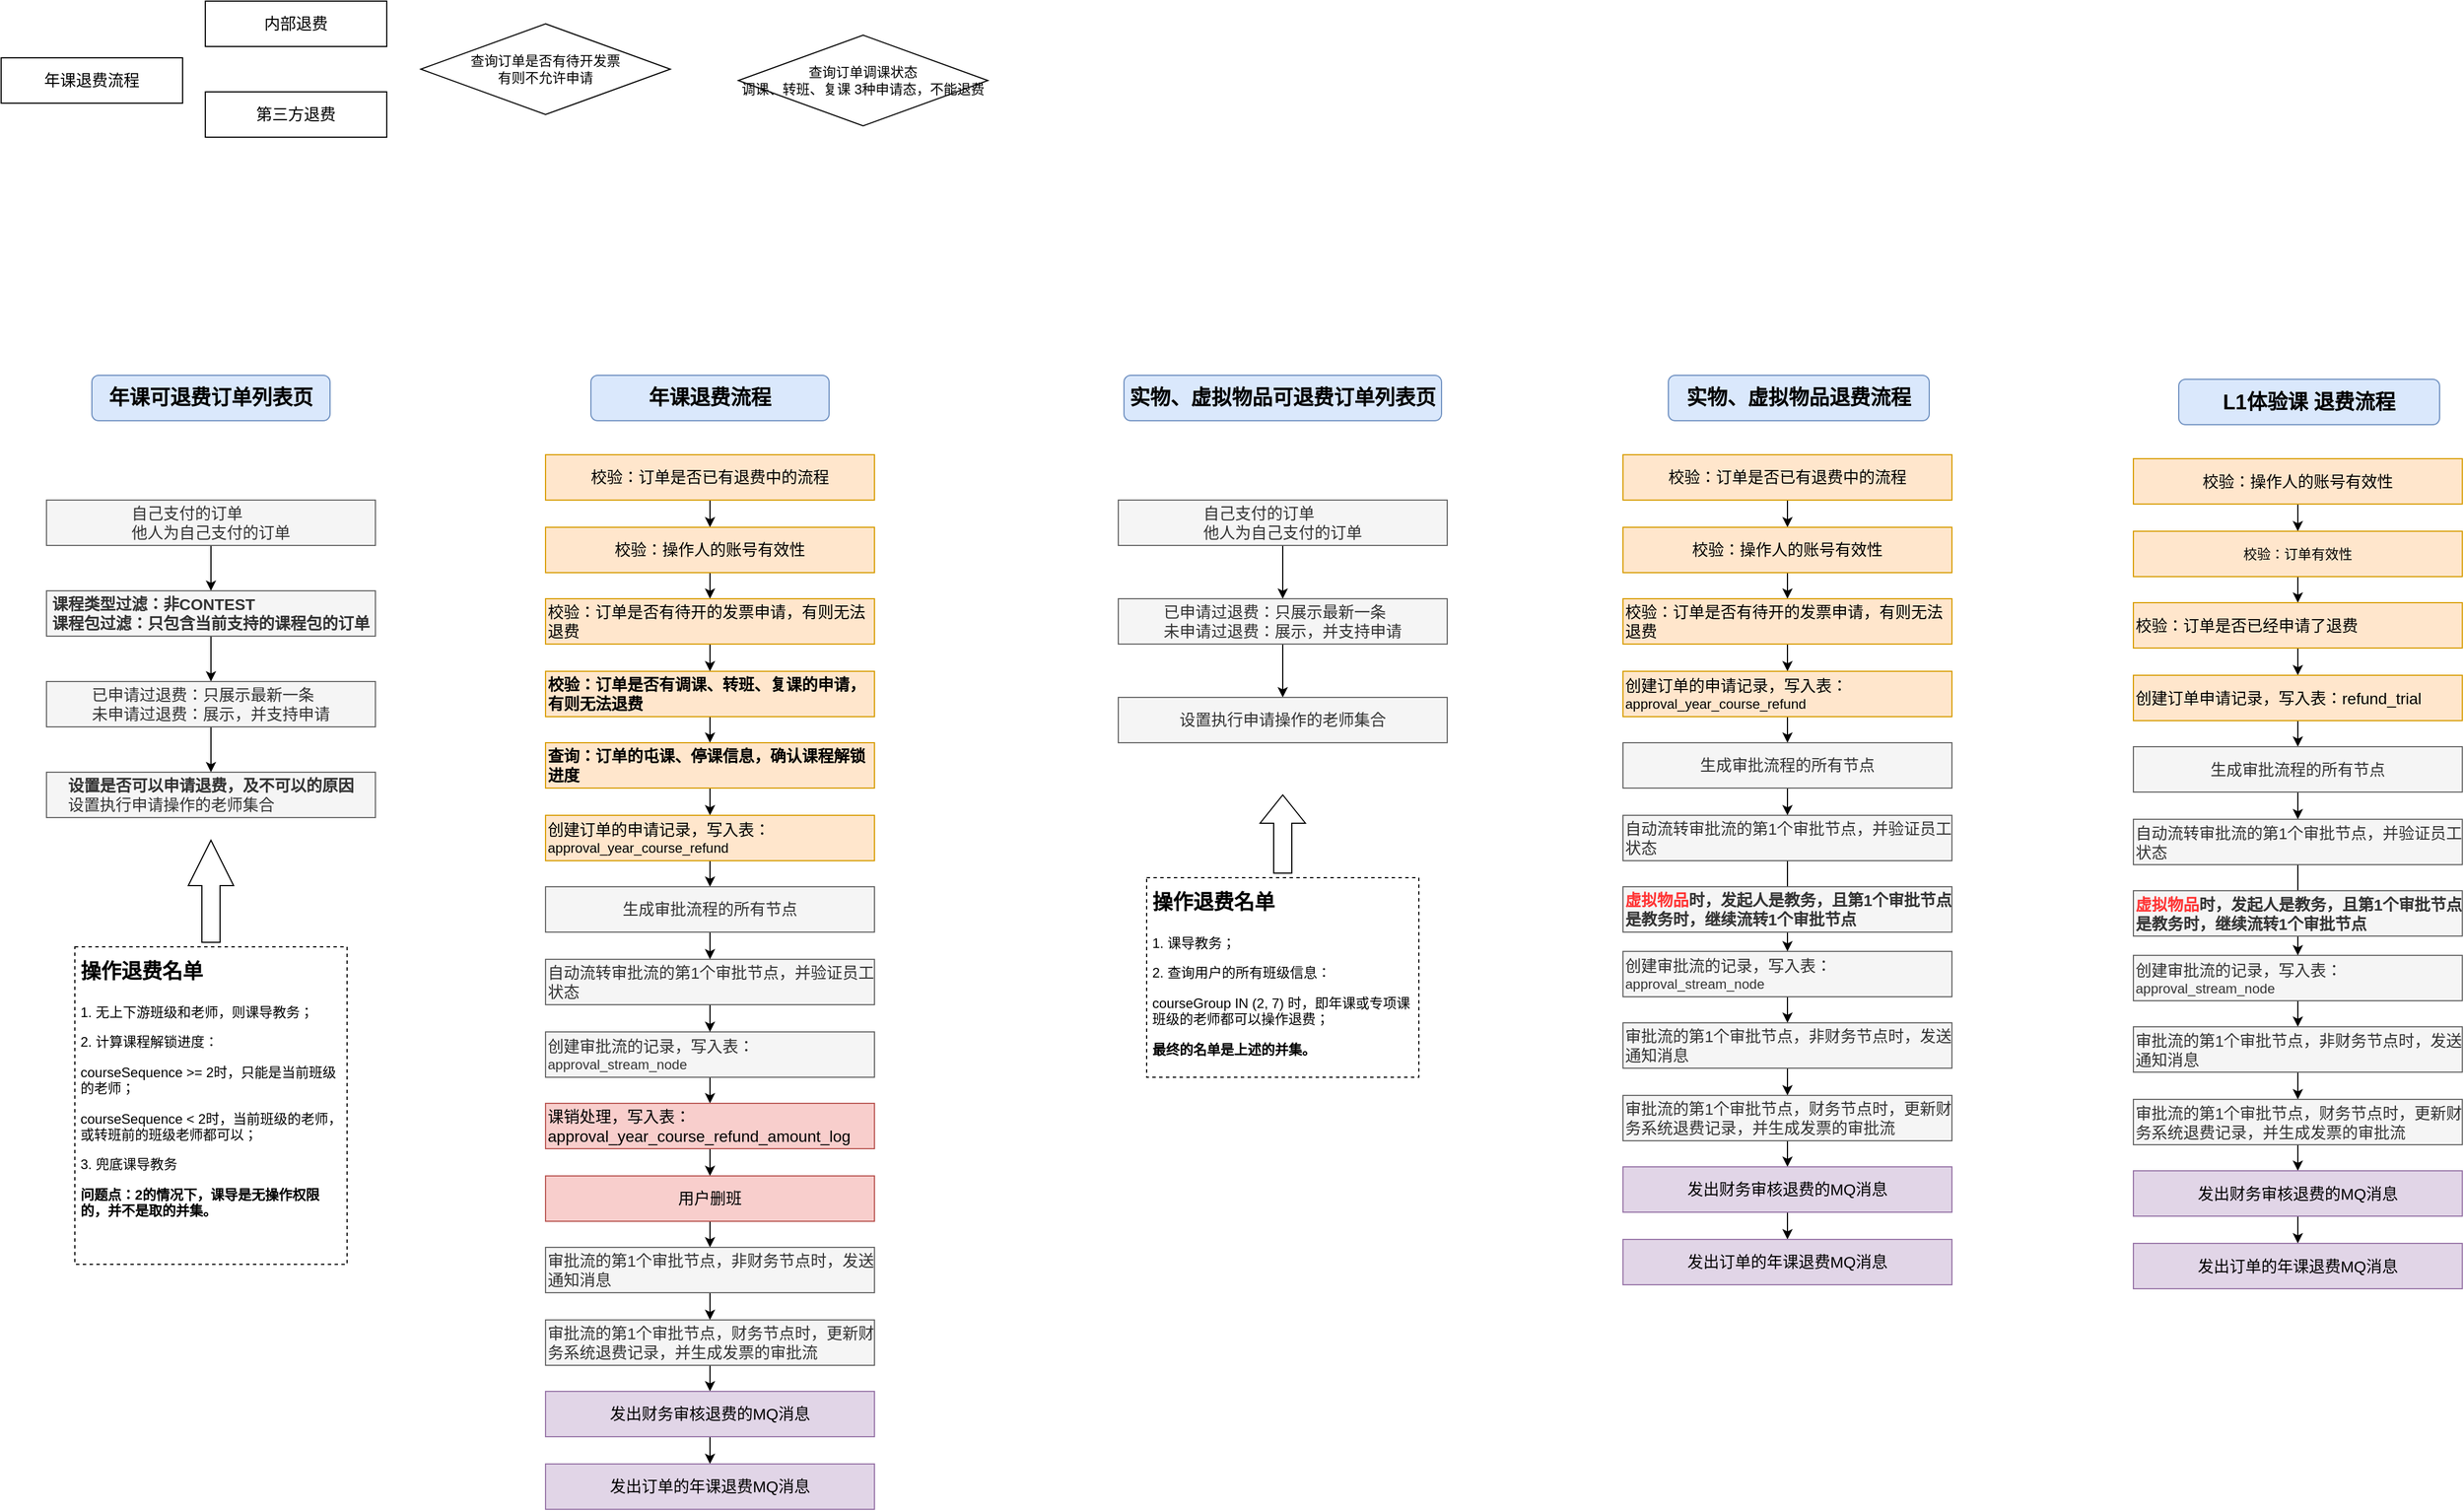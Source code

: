 <mxfile version="21.5.0" type="github">
  <diagram name="第 1 页" id="tJg1SgU2xVapSyH2EtI7">
    <mxGraphModel dx="1509" dy="804" grid="1" gridSize="10" guides="1" tooltips="1" connect="1" arrows="1" fold="1" page="1" pageScale="1" pageWidth="827" pageHeight="1169" math="0" shadow="0">
      <root>
        <mxCell id="0" />
        <mxCell id="1" parent="0" />
        <mxCell id="uNYkjxdiS4ng9zgV3syQ-1" value="&lt;font style=&quot;font-size: 14px;&quot;&gt;年课退费流程&lt;/font&gt;" style="rounded=0;whiteSpace=wrap;html=1;" vertex="1" parent="1">
          <mxGeometry y="320" width="160" height="40" as="geometry" />
        </mxCell>
        <mxCell id="uNYkjxdiS4ng9zgV3syQ-2" value="&lt;font style=&quot;font-size: 14px;&quot;&gt;内部退费&lt;/font&gt;" style="rounded=0;whiteSpace=wrap;html=1;" vertex="1" parent="1">
          <mxGeometry x="180" y="270" width="160" height="40" as="geometry" />
        </mxCell>
        <mxCell id="uNYkjxdiS4ng9zgV3syQ-3" value="&lt;font style=&quot;font-size: 14px;&quot;&gt;第三方退费&lt;/font&gt;" style="rounded=0;whiteSpace=wrap;html=1;" vertex="1" parent="1">
          <mxGeometry x="180" y="350" width="160" height="40" as="geometry" />
        </mxCell>
        <mxCell id="uNYkjxdiS4ng9zgV3syQ-4" value="查询订单调课状态&lt;br&gt;调课、转班、复课 3种申请态，不能退费" style="rhombus;whiteSpace=wrap;html=1;" vertex="1" parent="1">
          <mxGeometry x="650" y="300" width="220" height="80" as="geometry" />
        </mxCell>
        <mxCell id="uNYkjxdiS4ng9zgV3syQ-5" value="查询订单是否有待开发票&lt;br&gt;有则不允许申请" style="rhombus;whiteSpace=wrap;html=1;" vertex="1" parent="1">
          <mxGeometry x="370" y="290" width="220" height="80" as="geometry" />
        </mxCell>
        <mxCell id="uNYkjxdiS4ng9zgV3syQ-6" value="&lt;font style=&quot;font-size: 18px;&quot;&gt;年课可退费订单列表页&lt;/font&gt;" style="rounded=1;whiteSpace=wrap;html=1;fillColor=#dae8fc;strokeColor=#6c8ebf;fontStyle=1" vertex="1" parent="1">
          <mxGeometry x="80" y="600" width="210" height="40" as="geometry" />
        </mxCell>
        <mxCell id="uNYkjxdiS4ng9zgV3syQ-7" value="&lt;font style=&quot;font-size: 18px;&quot;&gt;年课退费流程&lt;/font&gt;" style="rounded=1;whiteSpace=wrap;html=1;fillColor=#dae8fc;strokeColor=#6c8ebf;fontStyle=1" vertex="1" parent="1">
          <mxGeometry x="520" y="600" width="210" height="40" as="geometry" />
        </mxCell>
        <mxCell id="uNYkjxdiS4ng9zgV3syQ-44" style="edgeStyle=orthogonalEdgeStyle;rounded=0;orthogonalLoop=1;jettySize=auto;html=1;exitX=0.5;exitY=1;exitDx=0;exitDy=0;" edge="1" parent="1" source="uNYkjxdiS4ng9zgV3syQ-8" target="uNYkjxdiS4ng9zgV3syQ-9">
          <mxGeometry relative="1" as="geometry" />
        </mxCell>
        <mxCell id="uNYkjxdiS4ng9zgV3syQ-8" value="&lt;div style=&quot;text-align: left; font-size: 14px;&quot;&gt;&lt;span style=&quot;font-size: 14px; background-color: initial;&quot;&gt;自己支付的订单&lt;/span&gt;&lt;/div&gt;&lt;font style=&quot;font-size: 14px;&quot;&gt;&lt;div style=&quot;text-align: left; font-size: 14px;&quot;&gt;&lt;span style=&quot;background-color: initial; font-size: 14px;&quot;&gt;他人为自己支付的订单&lt;/span&gt;&lt;/div&gt;&lt;/font&gt;" style="rounded=0;whiteSpace=wrap;html=1;fillColor=#f5f5f5;fontColor=#333333;strokeColor=#666666;fontSize=14;" vertex="1" parent="1">
          <mxGeometry x="40" y="710" width="290" height="40" as="geometry" />
        </mxCell>
        <mxCell id="uNYkjxdiS4ng9zgV3syQ-45" style="edgeStyle=orthogonalEdgeStyle;rounded=0;orthogonalLoop=1;jettySize=auto;html=1;exitX=0.5;exitY=1;exitDx=0;exitDy=0;entryX=0.5;entryY=0;entryDx=0;entryDy=0;" edge="1" parent="1" source="uNYkjxdiS4ng9zgV3syQ-9" target="uNYkjxdiS4ng9zgV3syQ-10">
          <mxGeometry relative="1" as="geometry" />
        </mxCell>
        <mxCell id="uNYkjxdiS4ng9zgV3syQ-9" value="&lt;div style=&quot;text-align: left; font-size: 14px;&quot;&gt;&lt;span style=&quot;font-size: 14px;&quot;&gt;&lt;b&gt;课程类型过滤：非CONTEST&lt;/b&gt;&lt;/span&gt;&lt;/div&gt;&lt;div style=&quot;text-align: left; font-size: 14px;&quot;&gt;&lt;span style=&quot;font-size: 14px;&quot;&gt;&lt;b&gt;课程包过滤：只包含当前支持的课程包的订单&lt;/b&gt;&lt;/span&gt;&lt;/div&gt;" style="rounded=0;whiteSpace=wrap;html=1;fillColor=#f5f5f5;fontColor=#333333;strokeColor=#666666;fontSize=14;" vertex="1" parent="1">
          <mxGeometry x="40" y="790" width="290" height="40" as="geometry" />
        </mxCell>
        <mxCell id="uNYkjxdiS4ng9zgV3syQ-46" style="edgeStyle=orthogonalEdgeStyle;rounded=0;orthogonalLoop=1;jettySize=auto;html=1;exitX=0.5;exitY=1;exitDx=0;exitDy=0;entryX=0.5;entryY=0;entryDx=0;entryDy=0;" edge="1" parent="1" source="uNYkjxdiS4ng9zgV3syQ-10" target="uNYkjxdiS4ng9zgV3syQ-12">
          <mxGeometry relative="1" as="geometry" />
        </mxCell>
        <mxCell id="uNYkjxdiS4ng9zgV3syQ-10" value="&lt;div style=&quot;text-align: left; font-size: 14px;&quot;&gt;&lt;span style=&quot;font-size: 14px;&quot;&gt;已申请过退费：只展示最新一条&lt;/span&gt;&lt;/div&gt;&lt;div style=&quot;text-align: left; font-size: 14px;&quot;&gt;&lt;span style=&quot;font-size: 14px;&quot;&gt;未申请过退费：展示，并支持申请&lt;/span&gt;&lt;/div&gt;" style="rounded=0;whiteSpace=wrap;html=1;fillColor=#f5f5f5;fontColor=#333333;strokeColor=#666666;fontSize=14;" vertex="1" parent="1">
          <mxGeometry x="40" y="870" width="290" height="40" as="geometry" />
        </mxCell>
        <mxCell id="uNYkjxdiS4ng9zgV3syQ-12" value="&lt;div style=&quot;text-align: left; font-size: 14px;&quot;&gt;&lt;b&gt;设置是否可以申请退费，及不可以的原因&lt;/b&gt;&lt;br style=&quot;font-size: 14px;&quot;&gt;设置执行申请操作的老师集合&lt;/div&gt;" style="rounded=0;whiteSpace=wrap;html=1;fillColor=#f5f5f5;fontColor=#333333;strokeColor=#666666;fontSize=14;" vertex="1" parent="1">
          <mxGeometry x="40" y="950" width="290" height="40" as="geometry" />
        </mxCell>
        <mxCell id="uNYkjxdiS4ng9zgV3syQ-29" style="edgeStyle=orthogonalEdgeStyle;rounded=0;orthogonalLoop=1;jettySize=auto;html=1;exitX=0.5;exitY=1;exitDx=0;exitDy=0;entryX=0.5;entryY=0;entryDx=0;entryDy=0;" edge="1" parent="1" source="uNYkjxdiS4ng9zgV3syQ-14" target="uNYkjxdiS4ng9zgV3syQ-15">
          <mxGeometry relative="1" as="geometry" />
        </mxCell>
        <mxCell id="uNYkjxdiS4ng9zgV3syQ-14" value="&lt;div style=&quot;&quot;&gt;&lt;span style=&quot;font-size: 14px;&quot;&gt;校验：订单是否已有退费中的流程&lt;/span&gt;&lt;/div&gt;" style="rounded=0;whiteSpace=wrap;html=1;fillColor=#ffe6cc;strokeColor=#d79b00;align=center;" vertex="1" parent="1">
          <mxGeometry x="480" y="670" width="290" height="40" as="geometry" />
        </mxCell>
        <mxCell id="uNYkjxdiS4ng9zgV3syQ-30" style="edgeStyle=orthogonalEdgeStyle;rounded=0;orthogonalLoop=1;jettySize=auto;html=1;exitX=0.5;exitY=1;exitDx=0;exitDy=0;" edge="1" parent="1" source="uNYkjxdiS4ng9zgV3syQ-15" target="uNYkjxdiS4ng9zgV3syQ-16">
          <mxGeometry relative="1" as="geometry" />
        </mxCell>
        <mxCell id="uNYkjxdiS4ng9zgV3syQ-15" value="&lt;div style=&quot;&quot;&gt;&lt;span style=&quot;font-size: 14px;&quot;&gt;校验：操作人的账号有效性&lt;/span&gt;&lt;/div&gt;" style="rounded=0;whiteSpace=wrap;html=1;fillColor=#ffe6cc;strokeColor=#d79b00;align=center;" vertex="1" parent="1">
          <mxGeometry x="480" y="734" width="290" height="40" as="geometry" />
        </mxCell>
        <mxCell id="uNYkjxdiS4ng9zgV3syQ-31" style="edgeStyle=orthogonalEdgeStyle;rounded=0;orthogonalLoop=1;jettySize=auto;html=1;exitX=0.5;exitY=1;exitDx=0;exitDy=0;" edge="1" parent="1" source="uNYkjxdiS4ng9zgV3syQ-16" target="uNYkjxdiS4ng9zgV3syQ-17">
          <mxGeometry relative="1" as="geometry" />
        </mxCell>
        <mxCell id="uNYkjxdiS4ng9zgV3syQ-16" value="&lt;div style=&quot;&quot;&gt;&lt;span style=&quot;font-size: 14px;&quot;&gt;校验：订单是否有待开的发票申请，有则无法退费&lt;/span&gt;&lt;/div&gt;" style="rounded=0;whiteSpace=wrap;html=1;fillColor=#ffe6cc;strokeColor=#d79b00;align=left;" vertex="1" parent="1">
          <mxGeometry x="480" y="797" width="290" height="40" as="geometry" />
        </mxCell>
        <mxCell id="uNYkjxdiS4ng9zgV3syQ-32" style="edgeStyle=orthogonalEdgeStyle;rounded=0;orthogonalLoop=1;jettySize=auto;html=1;exitX=0.5;exitY=1;exitDx=0;exitDy=0;" edge="1" parent="1" source="uNYkjxdiS4ng9zgV3syQ-17" target="uNYkjxdiS4ng9zgV3syQ-18">
          <mxGeometry relative="1" as="geometry" />
        </mxCell>
        <mxCell id="uNYkjxdiS4ng9zgV3syQ-17" value="&lt;div style=&quot;&quot;&gt;&lt;span style=&quot;font-size: 14px;&quot;&gt;&lt;b&gt;校验：订单是否有调课、转班、复课的申请，有则无法退费&lt;/b&gt;&lt;/span&gt;&lt;/div&gt;" style="rounded=0;whiteSpace=wrap;html=1;fillColor=#ffe6cc;strokeColor=#d79b00;align=left;" vertex="1" parent="1">
          <mxGeometry x="480" y="861" width="290" height="40" as="geometry" />
        </mxCell>
        <mxCell id="uNYkjxdiS4ng9zgV3syQ-33" style="edgeStyle=orthogonalEdgeStyle;rounded=0;orthogonalLoop=1;jettySize=auto;html=1;exitX=0.5;exitY=1;exitDx=0;exitDy=0;" edge="1" parent="1" source="uNYkjxdiS4ng9zgV3syQ-18" target="uNYkjxdiS4ng9zgV3syQ-19">
          <mxGeometry relative="1" as="geometry" />
        </mxCell>
        <mxCell id="uNYkjxdiS4ng9zgV3syQ-18" value="&lt;div style=&quot;&quot;&gt;&lt;span style=&quot;font-size: 14px;&quot;&gt;&lt;b&gt;查询：订单的屯课、停课信息，确认课程解锁进度&lt;/b&gt;&lt;/span&gt;&lt;/div&gt;" style="rounded=0;whiteSpace=wrap;html=1;fillColor=#ffe6cc;strokeColor=#d79b00;align=left;" vertex="1" parent="1">
          <mxGeometry x="480" y="924" width="290" height="40" as="geometry" />
        </mxCell>
        <mxCell id="uNYkjxdiS4ng9zgV3syQ-34" style="edgeStyle=orthogonalEdgeStyle;rounded=0;orthogonalLoop=1;jettySize=auto;html=1;exitX=0.5;exitY=1;exitDx=0;exitDy=0;" edge="1" parent="1" source="uNYkjxdiS4ng9zgV3syQ-19" target="uNYkjxdiS4ng9zgV3syQ-20">
          <mxGeometry relative="1" as="geometry" />
        </mxCell>
        <mxCell id="uNYkjxdiS4ng9zgV3syQ-19" value="&lt;div style=&quot;&quot;&gt;&lt;span style=&quot;font-size: 14px;&quot;&gt;创建订单的申请记录，写入表：&lt;/span&gt;&lt;/div&gt;approval_year_course_refund" style="rounded=0;whiteSpace=wrap;html=1;fillColor=#ffe6cc;strokeColor=#d79b00;align=left;" vertex="1" parent="1">
          <mxGeometry x="480" y="988" width="290" height="40" as="geometry" />
        </mxCell>
        <mxCell id="uNYkjxdiS4ng9zgV3syQ-35" style="edgeStyle=orthogonalEdgeStyle;rounded=0;orthogonalLoop=1;jettySize=auto;html=1;exitX=0.5;exitY=1;exitDx=0;exitDy=0;" edge="1" parent="1" source="uNYkjxdiS4ng9zgV3syQ-20" target="uNYkjxdiS4ng9zgV3syQ-22">
          <mxGeometry relative="1" as="geometry" />
        </mxCell>
        <mxCell id="uNYkjxdiS4ng9zgV3syQ-20" value="&lt;span style=&quot;font-size: 14px;&quot;&gt;生成审批流程的所有节点&lt;/span&gt;&lt;div style=&quot;&quot;&gt;&lt;/div&gt;" style="rounded=0;whiteSpace=wrap;html=1;fillColor=#f5f5f5;fontColor=#333333;strokeColor=#666666;align=center;" vertex="1" parent="1">
          <mxGeometry x="480" y="1051" width="290" height="40" as="geometry" />
        </mxCell>
        <mxCell id="uNYkjxdiS4ng9zgV3syQ-37" style="edgeStyle=orthogonalEdgeStyle;rounded=0;orthogonalLoop=1;jettySize=auto;html=1;exitX=0.5;exitY=1;exitDx=0;exitDy=0;" edge="1" parent="1" source="uNYkjxdiS4ng9zgV3syQ-21" target="uNYkjxdiS4ng9zgV3syQ-23">
          <mxGeometry relative="1" as="geometry" />
        </mxCell>
        <mxCell id="uNYkjxdiS4ng9zgV3syQ-21" value="&lt;div style=&quot;&quot;&gt;&lt;span style=&quot;font-size: 14px;&quot;&gt;创建审批流的记录，写入表：&lt;/span&gt;&lt;/div&gt;approval_stream_node" style="rounded=0;whiteSpace=wrap;html=1;fillColor=#f5f5f5;fontColor=#333333;strokeColor=#666666;align=left;" vertex="1" parent="1">
          <mxGeometry x="480" y="1179" width="290" height="40" as="geometry" />
        </mxCell>
        <mxCell id="uNYkjxdiS4ng9zgV3syQ-36" style="edgeStyle=orthogonalEdgeStyle;rounded=0;orthogonalLoop=1;jettySize=auto;html=1;exitX=0.5;exitY=1;exitDx=0;exitDy=0;entryX=0.5;entryY=0;entryDx=0;entryDy=0;" edge="1" parent="1" source="uNYkjxdiS4ng9zgV3syQ-22" target="uNYkjxdiS4ng9zgV3syQ-21">
          <mxGeometry relative="1" as="geometry" />
        </mxCell>
        <mxCell id="uNYkjxdiS4ng9zgV3syQ-22" value="&lt;span style=&quot;font-size: 14px;&quot;&gt;自动流转审批流的第1个审批节点，并验证员工状态&lt;/span&gt;&lt;div style=&quot;&quot;&gt;&lt;/div&gt;" style="rounded=0;whiteSpace=wrap;html=1;fillColor=#f5f5f5;fontColor=#333333;strokeColor=#666666;align=left;" vertex="1" parent="1">
          <mxGeometry x="480" y="1115" width="290" height="40" as="geometry" />
        </mxCell>
        <mxCell id="uNYkjxdiS4ng9zgV3syQ-38" style="edgeStyle=orthogonalEdgeStyle;rounded=0;orthogonalLoop=1;jettySize=auto;html=1;exitX=0.5;exitY=1;exitDx=0;exitDy=0;entryX=0.5;entryY=0;entryDx=0;entryDy=0;" edge="1" parent="1" source="uNYkjxdiS4ng9zgV3syQ-23" target="uNYkjxdiS4ng9zgV3syQ-24">
          <mxGeometry relative="1" as="geometry" />
        </mxCell>
        <mxCell id="uNYkjxdiS4ng9zgV3syQ-23" value="&lt;font style=&quot;font-size: 14px;&quot;&gt;课销处理，写入表：approval_year_course_refund_amount_log&lt;/font&gt;&lt;br&gt;&lt;div style=&quot;&quot;&gt;&lt;/div&gt;" style="rounded=0;whiteSpace=wrap;html=1;fillColor=#f8cecc;strokeColor=#b85450;align=left;" vertex="1" parent="1">
          <mxGeometry x="480" y="1242" width="290" height="40" as="geometry" />
        </mxCell>
        <mxCell id="uNYkjxdiS4ng9zgV3syQ-39" style="edgeStyle=orthogonalEdgeStyle;rounded=0;orthogonalLoop=1;jettySize=auto;html=1;exitX=0.5;exitY=1;exitDx=0;exitDy=0;" edge="1" parent="1" source="uNYkjxdiS4ng9zgV3syQ-24" target="uNYkjxdiS4ng9zgV3syQ-25">
          <mxGeometry relative="1" as="geometry" />
        </mxCell>
        <mxCell id="uNYkjxdiS4ng9zgV3syQ-24" value="&lt;font style=&quot;font-size: 14px;&quot;&gt;用户删班&lt;/font&gt;&lt;br&gt;&lt;div style=&quot;&quot;&gt;&lt;/div&gt;" style="rounded=0;whiteSpace=wrap;html=1;fillColor=#f8cecc;strokeColor=#b85450;align=center;" vertex="1" parent="1">
          <mxGeometry x="480" y="1306" width="290" height="40" as="geometry" />
        </mxCell>
        <mxCell id="uNYkjxdiS4ng9zgV3syQ-40" style="edgeStyle=orthogonalEdgeStyle;rounded=0;orthogonalLoop=1;jettySize=auto;html=1;exitX=0.5;exitY=1;exitDx=0;exitDy=0;entryX=0.5;entryY=0;entryDx=0;entryDy=0;" edge="1" parent="1" source="uNYkjxdiS4ng9zgV3syQ-25" target="uNYkjxdiS4ng9zgV3syQ-26">
          <mxGeometry relative="1" as="geometry" />
        </mxCell>
        <mxCell id="uNYkjxdiS4ng9zgV3syQ-25" value="&lt;span style=&quot;font-size: 14px;&quot;&gt;审批流的第1个审批节点，非财务节点时，发送通知消息&lt;/span&gt;&lt;div style=&quot;&quot;&gt;&lt;/div&gt;" style="rounded=0;whiteSpace=wrap;html=1;fillColor=#f5f5f5;fontColor=#333333;strokeColor=#666666;align=left;" vertex="1" parent="1">
          <mxGeometry x="480" y="1369" width="290" height="40" as="geometry" />
        </mxCell>
        <mxCell id="uNYkjxdiS4ng9zgV3syQ-41" style="edgeStyle=orthogonalEdgeStyle;rounded=0;orthogonalLoop=1;jettySize=auto;html=1;exitX=0.5;exitY=1;exitDx=0;exitDy=0;entryX=0.5;entryY=0;entryDx=0;entryDy=0;" edge="1" parent="1" source="uNYkjxdiS4ng9zgV3syQ-26" target="uNYkjxdiS4ng9zgV3syQ-27">
          <mxGeometry relative="1" as="geometry" />
        </mxCell>
        <mxCell id="uNYkjxdiS4ng9zgV3syQ-26" value="&lt;span style=&quot;font-size: 14px;&quot;&gt;审批流的第1个审批节点，财务节点时，更新财务系统退费记录，并生成发票的审批流&lt;/span&gt;&lt;div style=&quot;&quot;&gt;&lt;/div&gt;" style="rounded=0;whiteSpace=wrap;html=1;fillColor=#f5f5f5;fontColor=#333333;strokeColor=#666666;align=left;" vertex="1" parent="1">
          <mxGeometry x="480" y="1433" width="290" height="40" as="geometry" />
        </mxCell>
        <mxCell id="uNYkjxdiS4ng9zgV3syQ-42" style="edgeStyle=orthogonalEdgeStyle;rounded=0;orthogonalLoop=1;jettySize=auto;html=1;exitX=0.5;exitY=1;exitDx=0;exitDy=0;" edge="1" parent="1" source="uNYkjxdiS4ng9zgV3syQ-27" target="uNYkjxdiS4ng9zgV3syQ-28">
          <mxGeometry relative="1" as="geometry" />
        </mxCell>
        <mxCell id="uNYkjxdiS4ng9zgV3syQ-27" value="&lt;span style=&quot;font-size: 14px;&quot;&gt;发出财务审核退费的MQ消息&lt;/span&gt;&lt;div style=&quot;&quot;&gt;&lt;/div&gt;" style="rounded=0;whiteSpace=wrap;html=1;fillColor=#e1d5e7;strokeColor=#9673a6;align=center;" vertex="1" parent="1">
          <mxGeometry x="480" y="1496" width="290" height="40" as="geometry" />
        </mxCell>
        <mxCell id="uNYkjxdiS4ng9zgV3syQ-28" value="&lt;span style=&quot;font-size: 14px;&quot;&gt;发出订单的年课退费MQ消息&lt;/span&gt;&lt;div style=&quot;&quot;&gt;&lt;/div&gt;" style="rounded=0;whiteSpace=wrap;html=1;fillColor=#e1d5e7;strokeColor=#9673a6;align=center;" vertex="1" parent="1">
          <mxGeometry x="480" y="1560" width="290" height="40" as="geometry" />
        </mxCell>
        <mxCell id="uNYkjxdiS4ng9zgV3syQ-43" value="&lt;h1&gt;&lt;font style=&quot;font-size: 18px;&quot;&gt;操作退费名单&lt;/font&gt;&lt;/h1&gt;&lt;p&gt;1. 无上下游班级和老师，则课导教务；&lt;/p&gt;&lt;p&gt;2. 计算课程解锁进度：&lt;/p&gt;&lt;p&gt;courseSequence &amp;gt;= 2时，只能是当前班级的老师；&lt;/p&gt;&lt;p&gt;courseSequence &amp;lt; 2时，当前班级的老师，或转班前的班级老师都可以；&lt;br&gt;&lt;/p&gt;&lt;p&gt;3. 兜底课导教务&lt;/p&gt;&lt;p&gt;&lt;b&gt;问题点：2的情况下，课导是无操作权限的，并不是取的并集。&lt;/b&gt;&lt;/p&gt;&lt;p&gt;&lt;br&gt;&lt;/p&gt;" style="text;html=1;strokeColor=default;fillColor=none;spacing=5;spacingTop=-20;whiteSpace=wrap;overflow=hidden;rounded=0;dashed=1;" vertex="1" parent="1">
          <mxGeometry x="65" y="1104" width="240" height="280" as="geometry" />
        </mxCell>
        <mxCell id="uNYkjxdiS4ng9zgV3syQ-48" value="" style="html=1;shadow=0;dashed=0;align=center;verticalAlign=middle;shape=mxgraph.arrows2.arrow;dy=0.6;dx=40;direction=north;notch=0;" vertex="1" parent="1">
          <mxGeometry x="165" y="1010" width="40" height="90" as="geometry" />
        </mxCell>
        <mxCell id="uNYkjxdiS4ng9zgV3syQ-49" value="&lt;font style=&quot;font-size: 18px;&quot;&gt;实物、虚拟物品可退费订单列表页&lt;/font&gt;" style="rounded=1;whiteSpace=wrap;html=1;fillColor=#dae8fc;strokeColor=#6c8ebf;fontStyle=1" vertex="1" parent="1">
          <mxGeometry x="990" y="600" width="280" height="40" as="geometry" />
        </mxCell>
        <mxCell id="uNYkjxdiS4ng9zgV3syQ-50" value="&lt;font style=&quot;font-size: 18px;&quot;&gt;实物、虚拟物品退费流程&lt;/font&gt;" style="rounded=1;whiteSpace=wrap;html=1;fillColor=#dae8fc;strokeColor=#6c8ebf;fontStyle=1" vertex="1" parent="1">
          <mxGeometry x="1470" y="600" width="230" height="40" as="geometry" />
        </mxCell>
        <mxCell id="uNYkjxdiS4ng9zgV3syQ-51" style="edgeStyle=orthogonalEdgeStyle;rounded=0;orthogonalLoop=1;jettySize=auto;html=1;exitX=0.5;exitY=1;exitDx=0;exitDy=0;entryX=0.5;entryY=0;entryDx=0;entryDy=0;" edge="1" source="uNYkjxdiS4ng9zgV3syQ-52" target="uNYkjxdiS4ng9zgV3syQ-56" parent="1">
          <mxGeometry relative="1" as="geometry">
            <mxPoint x="1135" y="790" as="targetPoint" />
          </mxGeometry>
        </mxCell>
        <mxCell id="uNYkjxdiS4ng9zgV3syQ-52" value="&lt;div style=&quot;text-align: left; font-size: 14px;&quot;&gt;&lt;span style=&quot;font-size: 14px; background-color: initial;&quot;&gt;自己支付的订单&lt;/span&gt;&lt;/div&gt;&lt;font style=&quot;font-size: 14px;&quot;&gt;&lt;div style=&quot;text-align: left; font-size: 14px;&quot;&gt;&lt;span style=&quot;background-color: initial; font-size: 14px;&quot;&gt;他人为自己支付的订单&lt;/span&gt;&lt;/div&gt;&lt;/font&gt;" style="rounded=0;whiteSpace=wrap;html=1;fillColor=#f5f5f5;fontColor=#333333;strokeColor=#666666;fontSize=14;" vertex="1" parent="1">
          <mxGeometry x="985" y="710" width="290" height="40" as="geometry" />
        </mxCell>
        <mxCell id="uNYkjxdiS4ng9zgV3syQ-55" style="edgeStyle=orthogonalEdgeStyle;rounded=0;orthogonalLoop=1;jettySize=auto;html=1;exitX=0.5;exitY=1;exitDx=0;exitDy=0;entryX=0.5;entryY=0;entryDx=0;entryDy=0;" edge="1" source="uNYkjxdiS4ng9zgV3syQ-56" target="uNYkjxdiS4ng9zgV3syQ-57" parent="1">
          <mxGeometry relative="1" as="geometry" />
        </mxCell>
        <mxCell id="uNYkjxdiS4ng9zgV3syQ-56" value="&lt;div style=&quot;text-align: left; font-size: 14px;&quot;&gt;&lt;span style=&quot;font-size: 14px;&quot;&gt;已申请过退费：只展示最新一条&lt;/span&gt;&lt;/div&gt;&lt;div style=&quot;text-align: left; font-size: 14px;&quot;&gt;&lt;span style=&quot;font-size: 14px;&quot;&gt;未申请过退费：展示，并支持申请&lt;/span&gt;&lt;/div&gt;" style="rounded=0;whiteSpace=wrap;html=1;fillColor=#f5f5f5;fontColor=#333333;strokeColor=#666666;fontSize=14;" vertex="1" parent="1">
          <mxGeometry x="985" y="797" width="290" height="40" as="geometry" />
        </mxCell>
        <mxCell id="uNYkjxdiS4ng9zgV3syQ-57" value="&lt;div style=&quot;text-align: left; font-size: 14px;&quot;&gt;设置执行申请操作的老师集合&lt;/div&gt;" style="rounded=0;whiteSpace=wrap;html=1;fillColor=#f5f5f5;fontColor=#333333;strokeColor=#666666;fontSize=14;" vertex="1" parent="1">
          <mxGeometry x="985" y="884" width="290" height="40" as="geometry" />
        </mxCell>
        <mxCell id="uNYkjxdiS4ng9zgV3syQ-58" style="edgeStyle=orthogonalEdgeStyle;rounded=0;orthogonalLoop=1;jettySize=auto;html=1;exitX=0.5;exitY=1;exitDx=0;exitDy=0;entryX=0.5;entryY=0;entryDx=0;entryDy=0;" edge="1" source="uNYkjxdiS4ng9zgV3syQ-59" target="uNYkjxdiS4ng9zgV3syQ-61" parent="1">
          <mxGeometry relative="1" as="geometry" />
        </mxCell>
        <mxCell id="uNYkjxdiS4ng9zgV3syQ-59" value="&lt;div style=&quot;&quot;&gt;&lt;span style=&quot;font-size: 14px;&quot;&gt;校验：订单是否已有退费中的流程&lt;/span&gt;&lt;/div&gt;" style="rounded=0;whiteSpace=wrap;html=1;fillColor=#ffe6cc;strokeColor=#d79b00;align=center;" vertex="1" parent="1">
          <mxGeometry x="1430" y="670" width="290" height="40" as="geometry" />
        </mxCell>
        <mxCell id="uNYkjxdiS4ng9zgV3syQ-60" style="edgeStyle=orthogonalEdgeStyle;rounded=0;orthogonalLoop=1;jettySize=auto;html=1;exitX=0.5;exitY=1;exitDx=0;exitDy=0;" edge="1" source="uNYkjxdiS4ng9zgV3syQ-61" target="uNYkjxdiS4ng9zgV3syQ-63" parent="1">
          <mxGeometry relative="1" as="geometry" />
        </mxCell>
        <mxCell id="uNYkjxdiS4ng9zgV3syQ-61" value="&lt;div style=&quot;&quot;&gt;&lt;span style=&quot;font-size: 14px;&quot;&gt;校验：操作人的账号有效性&lt;/span&gt;&lt;/div&gt;" style="rounded=0;whiteSpace=wrap;html=1;fillColor=#ffe6cc;strokeColor=#d79b00;align=center;" vertex="1" parent="1">
          <mxGeometry x="1430" y="734" width="290" height="40" as="geometry" />
        </mxCell>
        <mxCell id="uNYkjxdiS4ng9zgV3syQ-62" style="edgeStyle=orthogonalEdgeStyle;rounded=0;orthogonalLoop=1;jettySize=auto;html=1;exitX=0.5;exitY=1;exitDx=0;exitDy=0;" edge="1" source="uNYkjxdiS4ng9zgV3syQ-63" parent="1">
          <mxGeometry relative="1" as="geometry">
            <mxPoint x="1575" y="861.0" as="targetPoint" />
          </mxGeometry>
        </mxCell>
        <mxCell id="uNYkjxdiS4ng9zgV3syQ-63" value="&lt;div style=&quot;&quot;&gt;&lt;span style=&quot;font-size: 14px;&quot;&gt;校验：订单是否有待开的发票申请，有则无法退费&lt;/span&gt;&lt;/div&gt;" style="rounded=0;whiteSpace=wrap;html=1;fillColor=#ffe6cc;strokeColor=#d79b00;align=left;" vertex="1" parent="1">
          <mxGeometry x="1430" y="797" width="290" height="40" as="geometry" />
        </mxCell>
        <mxCell id="uNYkjxdiS4ng9zgV3syQ-68" style="edgeStyle=orthogonalEdgeStyle;rounded=0;orthogonalLoop=1;jettySize=auto;html=1;exitX=0.5;exitY=1;exitDx=0;exitDy=0;" edge="1" source="uNYkjxdiS4ng9zgV3syQ-69" target="uNYkjxdiS4ng9zgV3syQ-71" parent="1">
          <mxGeometry relative="1" as="geometry" />
        </mxCell>
        <mxCell id="uNYkjxdiS4ng9zgV3syQ-69" value="&lt;div style=&quot;&quot;&gt;&lt;span style=&quot;font-size: 14px;&quot;&gt;创建订单的申请记录，写入表：&lt;/span&gt;&lt;/div&gt;approval_year_course_refund" style="rounded=0;whiteSpace=wrap;html=1;fillColor=#ffe6cc;strokeColor=#d79b00;align=left;" vertex="1" parent="1">
          <mxGeometry x="1430" y="861" width="290" height="40" as="geometry" />
        </mxCell>
        <mxCell id="uNYkjxdiS4ng9zgV3syQ-70" style="edgeStyle=orthogonalEdgeStyle;rounded=0;orthogonalLoop=1;jettySize=auto;html=1;exitX=0.5;exitY=1;exitDx=0;exitDy=0;" edge="1" source="uNYkjxdiS4ng9zgV3syQ-71" target="uNYkjxdiS4ng9zgV3syQ-75" parent="1">
          <mxGeometry relative="1" as="geometry" />
        </mxCell>
        <mxCell id="uNYkjxdiS4ng9zgV3syQ-71" value="&lt;span style=&quot;font-size: 14px;&quot;&gt;生成审批流程的所有节点&lt;/span&gt;&lt;div style=&quot;&quot;&gt;&lt;/div&gt;" style="rounded=0;whiteSpace=wrap;html=1;fillColor=#f5f5f5;fontColor=#333333;strokeColor=#666666;align=center;" vertex="1" parent="1">
          <mxGeometry x="1430" y="924" width="290" height="40" as="geometry" />
        </mxCell>
        <mxCell id="uNYkjxdiS4ng9zgV3syQ-72" style="edgeStyle=orthogonalEdgeStyle;rounded=0;orthogonalLoop=1;jettySize=auto;html=1;exitX=0.5;exitY=1;exitDx=0;exitDy=0;" edge="1" source="uNYkjxdiS4ng9zgV3syQ-73" parent="1">
          <mxGeometry relative="1" as="geometry">
            <mxPoint x="1575" y="1171" as="targetPoint" />
          </mxGeometry>
        </mxCell>
        <mxCell id="uNYkjxdiS4ng9zgV3syQ-73" value="&lt;div style=&quot;&quot;&gt;&lt;span style=&quot;font-size: 14px;&quot;&gt;创建审批流的记录，写入表：&lt;/span&gt;&lt;/div&gt;approval_stream_node" style="rounded=0;whiteSpace=wrap;html=1;fillColor=#f5f5f5;fontColor=#333333;strokeColor=#666666;align=left;" vertex="1" parent="1">
          <mxGeometry x="1430" y="1108" width="290" height="40" as="geometry" />
        </mxCell>
        <mxCell id="uNYkjxdiS4ng9zgV3syQ-74" style="edgeStyle=orthogonalEdgeStyle;rounded=0;orthogonalLoop=1;jettySize=auto;html=1;exitX=0.5;exitY=1;exitDx=0;exitDy=0;entryX=0.5;entryY=0;entryDx=0;entryDy=0;" edge="1" source="uNYkjxdiS4ng9zgV3syQ-75" target="uNYkjxdiS4ng9zgV3syQ-73" parent="1">
          <mxGeometry relative="1" as="geometry" />
        </mxCell>
        <mxCell id="uNYkjxdiS4ng9zgV3syQ-75" value="&lt;span style=&quot;font-size: 14px;&quot;&gt;自动流转审批流的第1个审批节点，并验证员工状态&lt;/span&gt;&lt;div style=&quot;&quot;&gt;&lt;/div&gt;" style="rounded=0;whiteSpace=wrap;html=1;fillColor=#f5f5f5;fontColor=#333333;strokeColor=#666666;align=left;" vertex="1" parent="1">
          <mxGeometry x="1430" y="988" width="290" height="40" as="geometry" />
        </mxCell>
        <mxCell id="uNYkjxdiS4ng9zgV3syQ-80" style="edgeStyle=orthogonalEdgeStyle;rounded=0;orthogonalLoop=1;jettySize=auto;html=1;exitX=0.5;exitY=1;exitDx=0;exitDy=0;entryX=0.5;entryY=0;entryDx=0;entryDy=0;" edge="1" source="uNYkjxdiS4ng9zgV3syQ-81" target="uNYkjxdiS4ng9zgV3syQ-83" parent="1">
          <mxGeometry relative="1" as="geometry" />
        </mxCell>
        <mxCell id="uNYkjxdiS4ng9zgV3syQ-81" value="&lt;span style=&quot;font-size: 14px;&quot;&gt;审批流的第1个审批节点，非财务节点时，发送通知消息&lt;/span&gt;&lt;div style=&quot;&quot;&gt;&lt;/div&gt;" style="rounded=0;whiteSpace=wrap;html=1;fillColor=#f5f5f5;fontColor=#333333;strokeColor=#666666;align=left;" vertex="1" parent="1">
          <mxGeometry x="1430" y="1171" width="290" height="40" as="geometry" />
        </mxCell>
        <mxCell id="uNYkjxdiS4ng9zgV3syQ-82" style="edgeStyle=orthogonalEdgeStyle;rounded=0;orthogonalLoop=1;jettySize=auto;html=1;exitX=0.5;exitY=1;exitDx=0;exitDy=0;entryX=0.5;entryY=0;entryDx=0;entryDy=0;" edge="1" source="uNYkjxdiS4ng9zgV3syQ-83" target="uNYkjxdiS4ng9zgV3syQ-85" parent="1">
          <mxGeometry relative="1" as="geometry" />
        </mxCell>
        <mxCell id="uNYkjxdiS4ng9zgV3syQ-83" value="&lt;span style=&quot;font-size: 14px;&quot;&gt;审批流的第1个审批节点，财务节点时，更新财务系统退费记录，并生成发票的审批流&lt;/span&gt;&lt;div style=&quot;&quot;&gt;&lt;/div&gt;" style="rounded=0;whiteSpace=wrap;html=1;fillColor=#f5f5f5;fontColor=#333333;strokeColor=#666666;align=left;" vertex="1" parent="1">
          <mxGeometry x="1430" y="1235" width="290" height="40" as="geometry" />
        </mxCell>
        <mxCell id="uNYkjxdiS4ng9zgV3syQ-84" style="edgeStyle=orthogonalEdgeStyle;rounded=0;orthogonalLoop=1;jettySize=auto;html=1;exitX=0.5;exitY=1;exitDx=0;exitDy=0;" edge="1" source="uNYkjxdiS4ng9zgV3syQ-85" target="uNYkjxdiS4ng9zgV3syQ-86" parent="1">
          <mxGeometry relative="1" as="geometry" />
        </mxCell>
        <mxCell id="uNYkjxdiS4ng9zgV3syQ-85" value="&lt;span style=&quot;font-size: 14px;&quot;&gt;发出财务审核退费的MQ消息&lt;/span&gt;&lt;div style=&quot;&quot;&gt;&lt;/div&gt;" style="rounded=0;whiteSpace=wrap;html=1;fillColor=#e1d5e7;strokeColor=#9673a6;align=center;" vertex="1" parent="1">
          <mxGeometry x="1430" y="1298" width="290" height="40" as="geometry" />
        </mxCell>
        <mxCell id="uNYkjxdiS4ng9zgV3syQ-86" value="&lt;span style=&quot;font-size: 14px;&quot;&gt;发出订单的年课退费MQ消息&lt;/span&gt;&lt;div style=&quot;&quot;&gt;&lt;/div&gt;" style="rounded=0;whiteSpace=wrap;html=1;fillColor=#e1d5e7;strokeColor=#9673a6;align=center;" vertex="1" parent="1">
          <mxGeometry x="1430" y="1362" width="290" height="40" as="geometry" />
        </mxCell>
        <mxCell id="uNYkjxdiS4ng9zgV3syQ-87" value="&lt;h1&gt;&lt;font style=&quot;font-size: 18px;&quot;&gt;操作退费名单&lt;/font&gt;&lt;/h1&gt;&lt;p&gt;1. 课导教务；&lt;/p&gt;&lt;p&gt;2. 查询用户的所有班级信息：&lt;/p&gt;&lt;p&gt;courseGroup IN (2, 7) 时，即年课或专项课班级的老师都可以操作退费；&lt;/p&gt;&lt;p&gt;&lt;b&gt;最终的名单是上述的并集。&lt;/b&gt;&lt;/p&gt;&lt;p&gt;&lt;br&gt;&lt;/p&gt;" style="text;html=1;strokeColor=default;fillColor=none;spacing=5;spacingTop=-20;whiteSpace=wrap;overflow=hidden;rounded=0;dashed=1;" vertex="1" parent="1">
          <mxGeometry x="1010" y="1043" width="240" height="176" as="geometry" />
        </mxCell>
        <mxCell id="uNYkjxdiS4ng9zgV3syQ-88" value="" style="html=1;shadow=0;dashed=0;align=center;verticalAlign=middle;shape=mxgraph.arrows2.arrow;dy=0.6;dx=25;direction=north;notch=0;" vertex="1" parent="1">
          <mxGeometry x="1110" y="970" width="40" height="69" as="geometry" />
        </mxCell>
        <mxCell id="uNYkjxdiS4ng9zgV3syQ-89" value="&lt;span style=&quot;font-size: 14px;&quot;&gt;&lt;b&gt;&lt;font color=&quot;#ff3333&quot;&gt;虚拟物品&lt;/font&gt;时，发起人是教务，且第1个审批节点是教务时，继续流转1个审批节点&lt;/b&gt;&lt;/span&gt;&lt;div style=&quot;&quot;&gt;&lt;/div&gt;" style="rounded=0;whiteSpace=wrap;html=1;fillColor=#f5f5f5;fontColor=#333333;strokeColor=#666666;align=left;" vertex="1" parent="1">
          <mxGeometry x="1430" y="1051" width="290" height="40" as="geometry" />
        </mxCell>
        <mxCell id="uNYkjxdiS4ng9zgV3syQ-90" value="&lt;font style=&quot;font-size: 18px;&quot;&gt;L1体验课 退费流程&lt;/font&gt;" style="rounded=1;whiteSpace=wrap;html=1;fillColor=#dae8fc;strokeColor=#6c8ebf;fontStyle=1" vertex="1" parent="1">
          <mxGeometry x="1920" y="603.5" width="230" height="40" as="geometry" />
        </mxCell>
        <mxCell id="uNYkjxdiS4ng9zgV3syQ-91" style="edgeStyle=orthogonalEdgeStyle;rounded=0;orthogonalLoop=1;jettySize=auto;html=1;exitX=0.5;exitY=1;exitDx=0;exitDy=0;entryX=0.5;entryY=0;entryDx=0;entryDy=0;" edge="1" source="uNYkjxdiS4ng9zgV3syQ-92" target="uNYkjxdiS4ng9zgV3syQ-94" parent="1">
          <mxGeometry relative="1" as="geometry" />
        </mxCell>
        <mxCell id="uNYkjxdiS4ng9zgV3syQ-92" value="&lt;font style=&quot;font-size: 14px;&quot;&gt;校验：操作人的账号有效性&lt;/font&gt;" style="rounded=0;whiteSpace=wrap;html=1;fillColor=#ffe6cc;strokeColor=#d79b00;align=center;" vertex="1" parent="1">
          <mxGeometry x="1880" y="673.5" width="290" height="40" as="geometry" />
        </mxCell>
        <mxCell id="uNYkjxdiS4ng9zgV3syQ-93" style="edgeStyle=orthogonalEdgeStyle;rounded=0;orthogonalLoop=1;jettySize=auto;html=1;exitX=0.5;exitY=1;exitDx=0;exitDy=0;" edge="1" source="uNYkjxdiS4ng9zgV3syQ-94" target="uNYkjxdiS4ng9zgV3syQ-96" parent="1">
          <mxGeometry relative="1" as="geometry" />
        </mxCell>
        <mxCell id="uNYkjxdiS4ng9zgV3syQ-94" value="&lt;div style=&quot;&quot;&gt;&lt;span style=&quot;background-color: initial;&quot;&gt;校验：订单有效性&lt;/span&gt;&lt;br&gt;&lt;/div&gt;" style="rounded=0;whiteSpace=wrap;html=1;fillColor=#ffe6cc;strokeColor=#d79b00;align=center;" vertex="1" parent="1">
          <mxGeometry x="1880" y="737.5" width="290" height="40" as="geometry" />
        </mxCell>
        <mxCell id="uNYkjxdiS4ng9zgV3syQ-95" style="edgeStyle=orthogonalEdgeStyle;rounded=0;orthogonalLoop=1;jettySize=auto;html=1;exitX=0.5;exitY=1;exitDx=0;exitDy=0;" edge="1" source="uNYkjxdiS4ng9zgV3syQ-96" parent="1">
          <mxGeometry relative="1" as="geometry">
            <mxPoint x="2025" y="864.5" as="targetPoint" />
          </mxGeometry>
        </mxCell>
        <mxCell id="uNYkjxdiS4ng9zgV3syQ-96" value="&lt;div style=&quot;&quot;&gt;&lt;span style=&quot;font-size: 14px;&quot;&gt;校验：订单是否已经申请了退费&lt;/span&gt;&lt;/div&gt;" style="rounded=0;whiteSpace=wrap;html=1;fillColor=#ffe6cc;strokeColor=#d79b00;align=left;" vertex="1" parent="1">
          <mxGeometry x="1880" y="800.5" width="290" height="40" as="geometry" />
        </mxCell>
        <mxCell id="uNYkjxdiS4ng9zgV3syQ-97" style="edgeStyle=orthogonalEdgeStyle;rounded=0;orthogonalLoop=1;jettySize=auto;html=1;exitX=0.5;exitY=1;exitDx=0;exitDy=0;" edge="1" source="uNYkjxdiS4ng9zgV3syQ-98" target="uNYkjxdiS4ng9zgV3syQ-100" parent="1">
          <mxGeometry relative="1" as="geometry" />
        </mxCell>
        <mxCell id="uNYkjxdiS4ng9zgV3syQ-98" value="&lt;font style=&quot;font-size: 14px;&quot;&gt;创建订单申请记录，写入表：refund_trial&lt;/font&gt;&lt;div style=&quot;&quot;&gt;&lt;/div&gt;" style="rounded=0;whiteSpace=wrap;html=1;fillColor=#ffe6cc;strokeColor=#d79b00;align=left;" vertex="1" parent="1">
          <mxGeometry x="1880" y="864.5" width="290" height="40" as="geometry" />
        </mxCell>
        <mxCell id="uNYkjxdiS4ng9zgV3syQ-99" style="edgeStyle=orthogonalEdgeStyle;rounded=0;orthogonalLoop=1;jettySize=auto;html=1;exitX=0.5;exitY=1;exitDx=0;exitDy=0;" edge="1" source="uNYkjxdiS4ng9zgV3syQ-100" target="uNYkjxdiS4ng9zgV3syQ-104" parent="1">
          <mxGeometry relative="1" as="geometry" />
        </mxCell>
        <mxCell id="uNYkjxdiS4ng9zgV3syQ-100" value="&lt;span style=&quot;font-size: 14px;&quot;&gt;生成审批流程的所有节点&lt;/span&gt;&lt;div style=&quot;&quot;&gt;&lt;/div&gt;" style="rounded=0;whiteSpace=wrap;html=1;fillColor=#f5f5f5;fontColor=#333333;strokeColor=#666666;align=center;" vertex="1" parent="1">
          <mxGeometry x="1880" y="927.5" width="290" height="40" as="geometry" />
        </mxCell>
        <mxCell id="uNYkjxdiS4ng9zgV3syQ-101" style="edgeStyle=orthogonalEdgeStyle;rounded=0;orthogonalLoop=1;jettySize=auto;html=1;exitX=0.5;exitY=1;exitDx=0;exitDy=0;" edge="1" source="uNYkjxdiS4ng9zgV3syQ-102" parent="1">
          <mxGeometry relative="1" as="geometry">
            <mxPoint x="2025" y="1174.5" as="targetPoint" />
          </mxGeometry>
        </mxCell>
        <mxCell id="uNYkjxdiS4ng9zgV3syQ-102" value="&lt;div style=&quot;&quot;&gt;&lt;span style=&quot;font-size: 14px;&quot;&gt;创建审批流的记录，写入表：&lt;/span&gt;&lt;/div&gt;approval_stream_node" style="rounded=0;whiteSpace=wrap;html=1;fillColor=#f5f5f5;fontColor=#333333;strokeColor=#666666;align=left;" vertex="1" parent="1">
          <mxGeometry x="1880" y="1111.5" width="290" height="40" as="geometry" />
        </mxCell>
        <mxCell id="uNYkjxdiS4ng9zgV3syQ-103" style="edgeStyle=orthogonalEdgeStyle;rounded=0;orthogonalLoop=1;jettySize=auto;html=1;exitX=0.5;exitY=1;exitDx=0;exitDy=0;entryX=0.5;entryY=0;entryDx=0;entryDy=0;" edge="1" source="uNYkjxdiS4ng9zgV3syQ-104" target="uNYkjxdiS4ng9zgV3syQ-102" parent="1">
          <mxGeometry relative="1" as="geometry" />
        </mxCell>
        <mxCell id="uNYkjxdiS4ng9zgV3syQ-104" value="&lt;span style=&quot;font-size: 14px;&quot;&gt;自动流转审批流的第1个审批节点，并验证员工状态&lt;/span&gt;&lt;div style=&quot;&quot;&gt;&lt;/div&gt;" style="rounded=0;whiteSpace=wrap;html=1;fillColor=#f5f5f5;fontColor=#333333;strokeColor=#666666;align=left;" vertex="1" parent="1">
          <mxGeometry x="1880" y="991.5" width="290" height="40" as="geometry" />
        </mxCell>
        <mxCell id="uNYkjxdiS4ng9zgV3syQ-105" style="edgeStyle=orthogonalEdgeStyle;rounded=0;orthogonalLoop=1;jettySize=auto;html=1;exitX=0.5;exitY=1;exitDx=0;exitDy=0;entryX=0.5;entryY=0;entryDx=0;entryDy=0;" edge="1" source="uNYkjxdiS4ng9zgV3syQ-106" target="uNYkjxdiS4ng9zgV3syQ-108" parent="1">
          <mxGeometry relative="1" as="geometry" />
        </mxCell>
        <mxCell id="uNYkjxdiS4ng9zgV3syQ-106" value="&lt;span style=&quot;font-size: 14px;&quot;&gt;审批流的第1个审批节点，非财务节点时，发送通知消息&lt;/span&gt;&lt;div style=&quot;&quot;&gt;&lt;/div&gt;" style="rounded=0;whiteSpace=wrap;html=1;fillColor=#f5f5f5;fontColor=#333333;strokeColor=#666666;align=left;" vertex="1" parent="1">
          <mxGeometry x="1880" y="1174.5" width="290" height="40" as="geometry" />
        </mxCell>
        <mxCell id="uNYkjxdiS4ng9zgV3syQ-107" style="edgeStyle=orthogonalEdgeStyle;rounded=0;orthogonalLoop=1;jettySize=auto;html=1;exitX=0.5;exitY=1;exitDx=0;exitDy=0;entryX=0.5;entryY=0;entryDx=0;entryDy=0;" edge="1" source="uNYkjxdiS4ng9zgV3syQ-108" target="uNYkjxdiS4ng9zgV3syQ-110" parent="1">
          <mxGeometry relative="1" as="geometry" />
        </mxCell>
        <mxCell id="uNYkjxdiS4ng9zgV3syQ-108" value="&lt;span style=&quot;font-size: 14px;&quot;&gt;审批流的第1个审批节点，财务节点时，更新财务系统退费记录，并生成发票的审批流&lt;/span&gt;&lt;div style=&quot;&quot;&gt;&lt;/div&gt;" style="rounded=0;whiteSpace=wrap;html=1;fillColor=#f5f5f5;fontColor=#333333;strokeColor=#666666;align=left;" vertex="1" parent="1">
          <mxGeometry x="1880" y="1238.5" width="290" height="40" as="geometry" />
        </mxCell>
        <mxCell id="uNYkjxdiS4ng9zgV3syQ-109" style="edgeStyle=orthogonalEdgeStyle;rounded=0;orthogonalLoop=1;jettySize=auto;html=1;exitX=0.5;exitY=1;exitDx=0;exitDy=0;" edge="1" source="uNYkjxdiS4ng9zgV3syQ-110" target="uNYkjxdiS4ng9zgV3syQ-111" parent="1">
          <mxGeometry relative="1" as="geometry" />
        </mxCell>
        <mxCell id="uNYkjxdiS4ng9zgV3syQ-110" value="&lt;span style=&quot;font-size: 14px;&quot;&gt;发出财务审核退费的MQ消息&lt;/span&gt;&lt;div style=&quot;&quot;&gt;&lt;/div&gt;" style="rounded=0;whiteSpace=wrap;html=1;fillColor=#e1d5e7;strokeColor=#9673a6;align=center;" vertex="1" parent="1">
          <mxGeometry x="1880" y="1301.5" width="290" height="40" as="geometry" />
        </mxCell>
        <mxCell id="uNYkjxdiS4ng9zgV3syQ-111" value="&lt;span style=&quot;font-size: 14px;&quot;&gt;发出订单的年课退费MQ消息&lt;/span&gt;&lt;div style=&quot;&quot;&gt;&lt;/div&gt;" style="rounded=0;whiteSpace=wrap;html=1;fillColor=#e1d5e7;strokeColor=#9673a6;align=center;" vertex="1" parent="1">
          <mxGeometry x="1880" y="1365.5" width="290" height="40" as="geometry" />
        </mxCell>
        <mxCell id="uNYkjxdiS4ng9zgV3syQ-112" value="&lt;span style=&quot;font-size: 14px;&quot;&gt;&lt;b&gt;&lt;font color=&quot;#ff3333&quot;&gt;虚拟物品&lt;/font&gt;时，发起人是教务，且第1个审批节点是教务时，继续流转1个审批节点&lt;/b&gt;&lt;/span&gt;&lt;div style=&quot;&quot;&gt;&lt;/div&gt;" style="rounded=0;whiteSpace=wrap;html=1;fillColor=#f5f5f5;fontColor=#333333;strokeColor=#666666;align=left;" vertex="1" parent="1">
          <mxGeometry x="1880" y="1054.5" width="290" height="40" as="geometry" />
        </mxCell>
      </root>
    </mxGraphModel>
  </diagram>
</mxfile>
